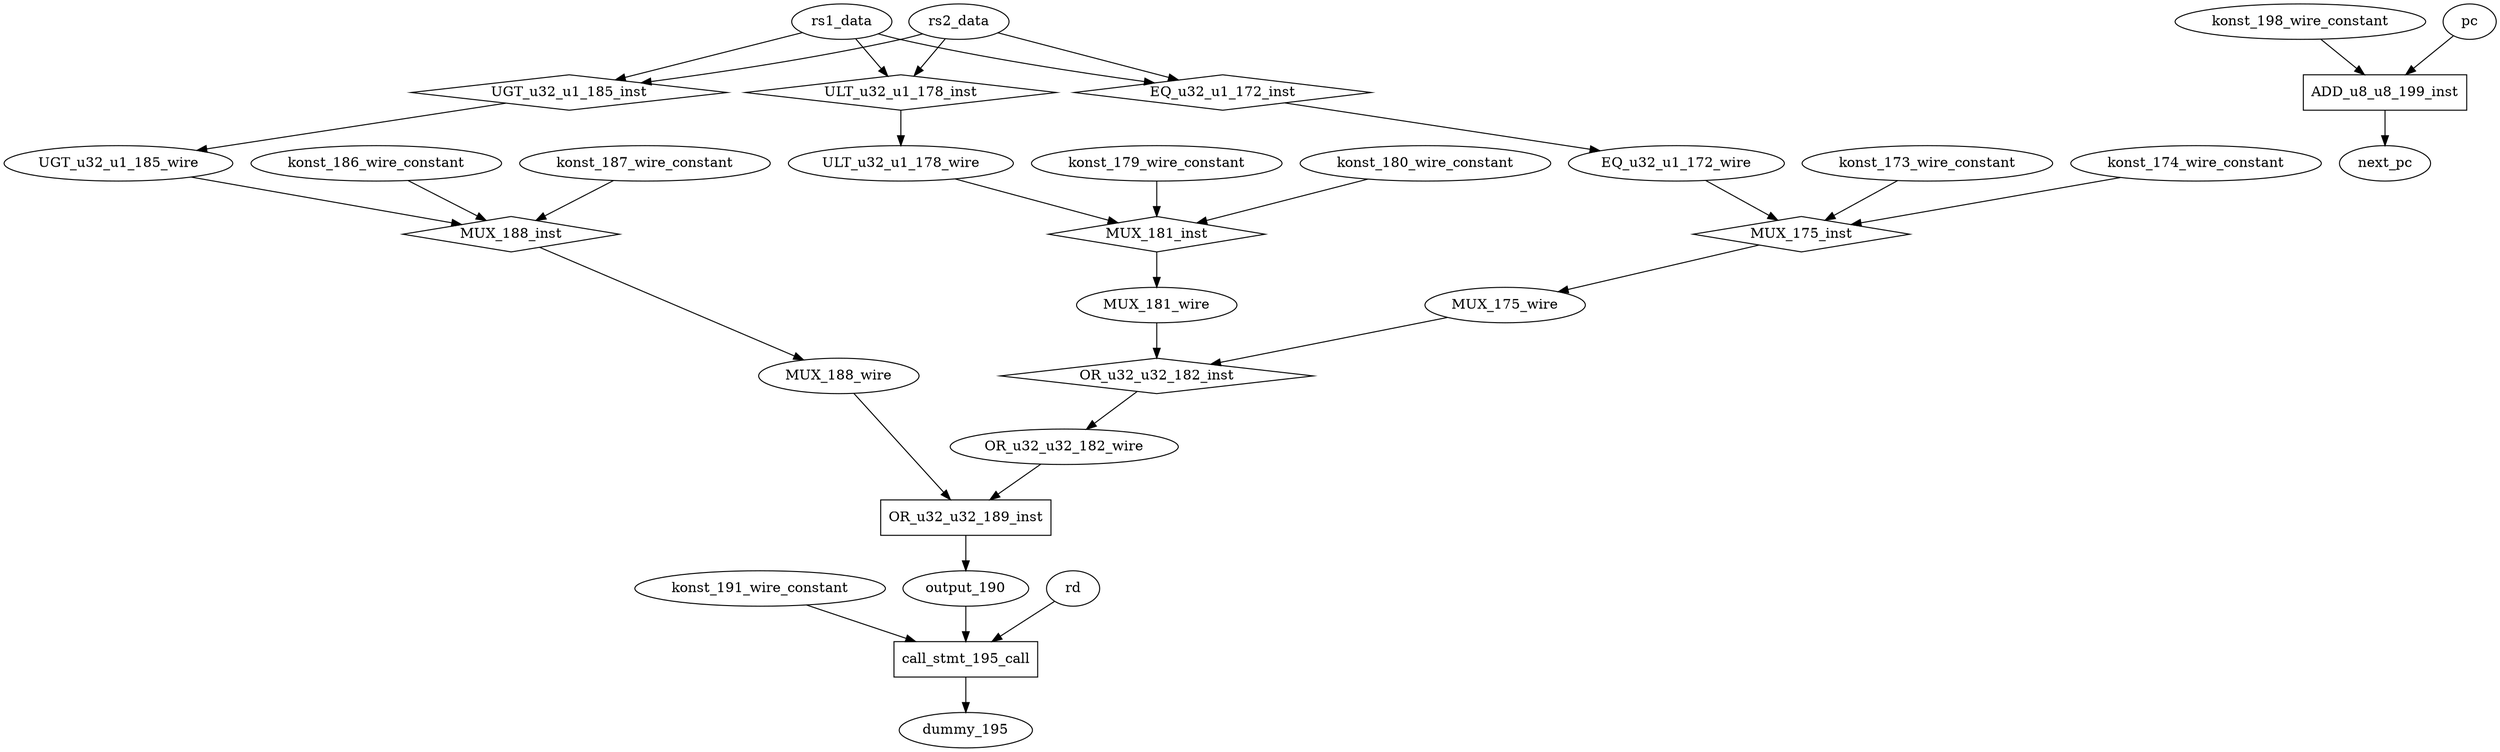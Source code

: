 digraph data_path {
  EQ_u32_u1_172_wire [shape=ellipse];
  MUX_175_wire [shape=ellipse];
  MUX_181_wire [shape=ellipse];
  MUX_188_wire [shape=ellipse];
  OR_u32_u32_182_wire [shape=ellipse];
  UGT_u32_u1_185_wire [shape=ellipse];
  ULT_u32_u1_178_wire [shape=ellipse];
  dummy_195 [shape=ellipse];
  konst_173_wire_constant [shape=ellipse];
  konst_174_wire_constant [shape=ellipse];
  konst_179_wire_constant [shape=ellipse];
  konst_180_wire_constant [shape=ellipse];
  konst_186_wire_constant [shape=ellipse];
  konst_187_wire_constant [shape=ellipse];
  konst_191_wire_constant [shape=ellipse];
  konst_198_wire_constant [shape=ellipse];
  output_190 [shape=ellipse];
  ADD_u8_u8_199_inst [shape=rectangle];
pc  -> ADD_u8_u8_199_inst;
konst_198_wire_constant  -> ADD_u8_u8_199_inst;
ADD_u8_u8_199_inst -> next_pc;
  EQ_u32_u1_172_inst [shape=diamond];
rs1_data  -> EQ_u32_u1_172_inst;
rs2_data  -> EQ_u32_u1_172_inst;
EQ_u32_u1_172_inst -> EQ_u32_u1_172_wire;
  MUX_175_inst [shape=diamond];
EQ_u32_u1_172_wire  -> MUX_175_inst;
konst_173_wire_constant  -> MUX_175_inst;
konst_174_wire_constant  -> MUX_175_inst;
MUX_175_inst -> MUX_175_wire;
  MUX_181_inst [shape=diamond];
ULT_u32_u1_178_wire  -> MUX_181_inst;
konst_179_wire_constant  -> MUX_181_inst;
konst_180_wire_constant  -> MUX_181_inst;
MUX_181_inst -> MUX_181_wire;
  MUX_188_inst [shape=diamond];
UGT_u32_u1_185_wire  -> MUX_188_inst;
konst_186_wire_constant  -> MUX_188_inst;
konst_187_wire_constant  -> MUX_188_inst;
MUX_188_inst -> MUX_188_wire;
  OR_u32_u32_182_inst [shape=diamond];
MUX_175_wire  -> OR_u32_u32_182_inst;
MUX_181_wire  -> OR_u32_u32_182_inst;
OR_u32_u32_182_inst -> OR_u32_u32_182_wire;
  OR_u32_u32_189_inst [shape=rectangle];
OR_u32_u32_182_wire  -> OR_u32_u32_189_inst;
MUX_188_wire  -> OR_u32_u32_189_inst;
OR_u32_u32_189_inst -> output_190;
  UGT_u32_u1_185_inst [shape=diamond];
rs1_data  -> UGT_u32_u1_185_inst;
rs2_data  -> UGT_u32_u1_185_inst;
UGT_u32_u1_185_inst -> UGT_u32_u1_185_wire;
  ULT_u32_u1_178_inst [shape=diamond];
rs1_data  -> ULT_u32_u1_178_inst;
rs2_data  -> ULT_u32_u1_178_inst;
ULT_u32_u1_178_inst -> ULT_u32_u1_178_wire;
  call_stmt_195_call [shape=rectangle];
konst_191_wire_constant  -> call_stmt_195_call;
rd  -> call_stmt_195_call;
output_190  -> call_stmt_195_call;
call_stmt_195_call -> dummy_195;
}
